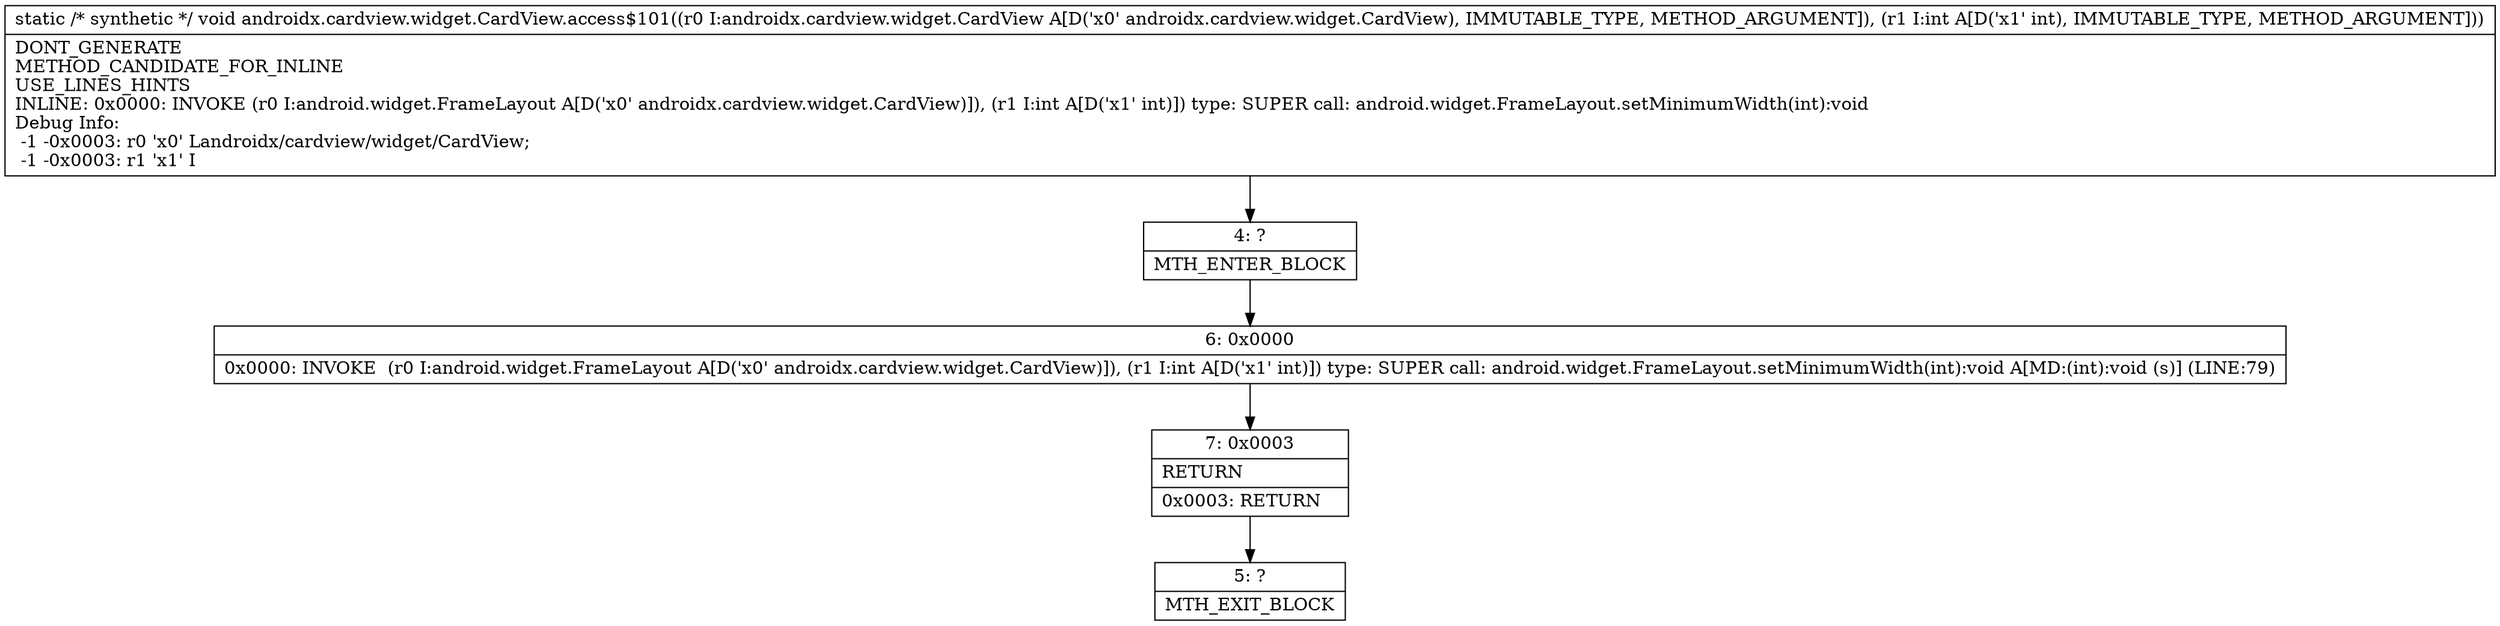 digraph "CFG forandroidx.cardview.widget.CardView.access$101(Landroidx\/cardview\/widget\/CardView;I)V" {
Node_4 [shape=record,label="{4\:\ ?|MTH_ENTER_BLOCK\l}"];
Node_6 [shape=record,label="{6\:\ 0x0000|0x0000: INVOKE  (r0 I:android.widget.FrameLayout A[D('x0' androidx.cardview.widget.CardView)]), (r1 I:int A[D('x1' int)]) type: SUPER call: android.widget.FrameLayout.setMinimumWidth(int):void A[MD:(int):void (s)] (LINE:79)\l}"];
Node_7 [shape=record,label="{7\:\ 0x0003|RETURN\l|0x0003: RETURN   \l}"];
Node_5 [shape=record,label="{5\:\ ?|MTH_EXIT_BLOCK\l}"];
MethodNode[shape=record,label="{static \/* synthetic *\/ void androidx.cardview.widget.CardView.access$101((r0 I:androidx.cardview.widget.CardView A[D('x0' androidx.cardview.widget.CardView), IMMUTABLE_TYPE, METHOD_ARGUMENT]), (r1 I:int A[D('x1' int), IMMUTABLE_TYPE, METHOD_ARGUMENT]))  | DONT_GENERATE\lMETHOD_CANDIDATE_FOR_INLINE\lUSE_LINES_HINTS\lINLINE: 0x0000: INVOKE  (r0 I:android.widget.FrameLayout A[D('x0' androidx.cardview.widget.CardView)]), (r1 I:int A[D('x1' int)]) type: SUPER call: android.widget.FrameLayout.setMinimumWidth(int):void\lDebug Info:\l  \-1 \-0x0003: r0 'x0' Landroidx\/cardview\/widget\/CardView;\l  \-1 \-0x0003: r1 'x1' I\l}"];
MethodNode -> Node_4;Node_4 -> Node_6;
Node_6 -> Node_7;
Node_7 -> Node_5;
}

